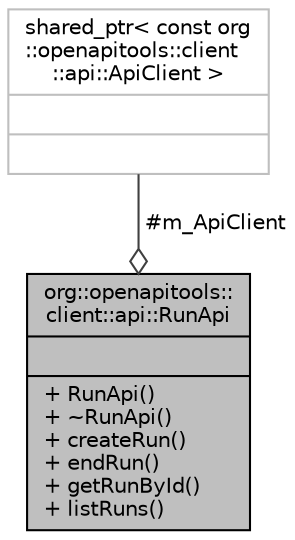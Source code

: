 digraph "org::openapitools::client::api::RunApi"
{
 // INTERACTIVE_SVG=YES
 // LATEX_PDF_SIZE
  bgcolor="transparent";
  edge [fontname="Helvetica",fontsize="10",labelfontname="Helvetica",labelfontsize="10"];
  node [fontname="Helvetica",fontsize="10",shape=record];
  Node1 [label="{org::openapitools::\lclient::api::RunApi\n||+ RunApi()\l+ ~RunApi()\l+ createRun()\l+ endRun()\l+ getRunById()\l+ listRuns()\l}",height=0.2,width=0.4,color="black", fillcolor="grey75", style="filled", fontcolor="black",tooltip=" "];
  Node2 -> Node1 [color="grey25",fontsize="10",style="solid",label=" #m_ApiClient" ,arrowhead="odiamond",fontname="Helvetica"];
  Node2 [label="{shared_ptr\< const org\l::openapitools::client\l::api::ApiClient \>\n||}",height=0.2,width=0.4,color="grey75",tooltip=" "];
}

